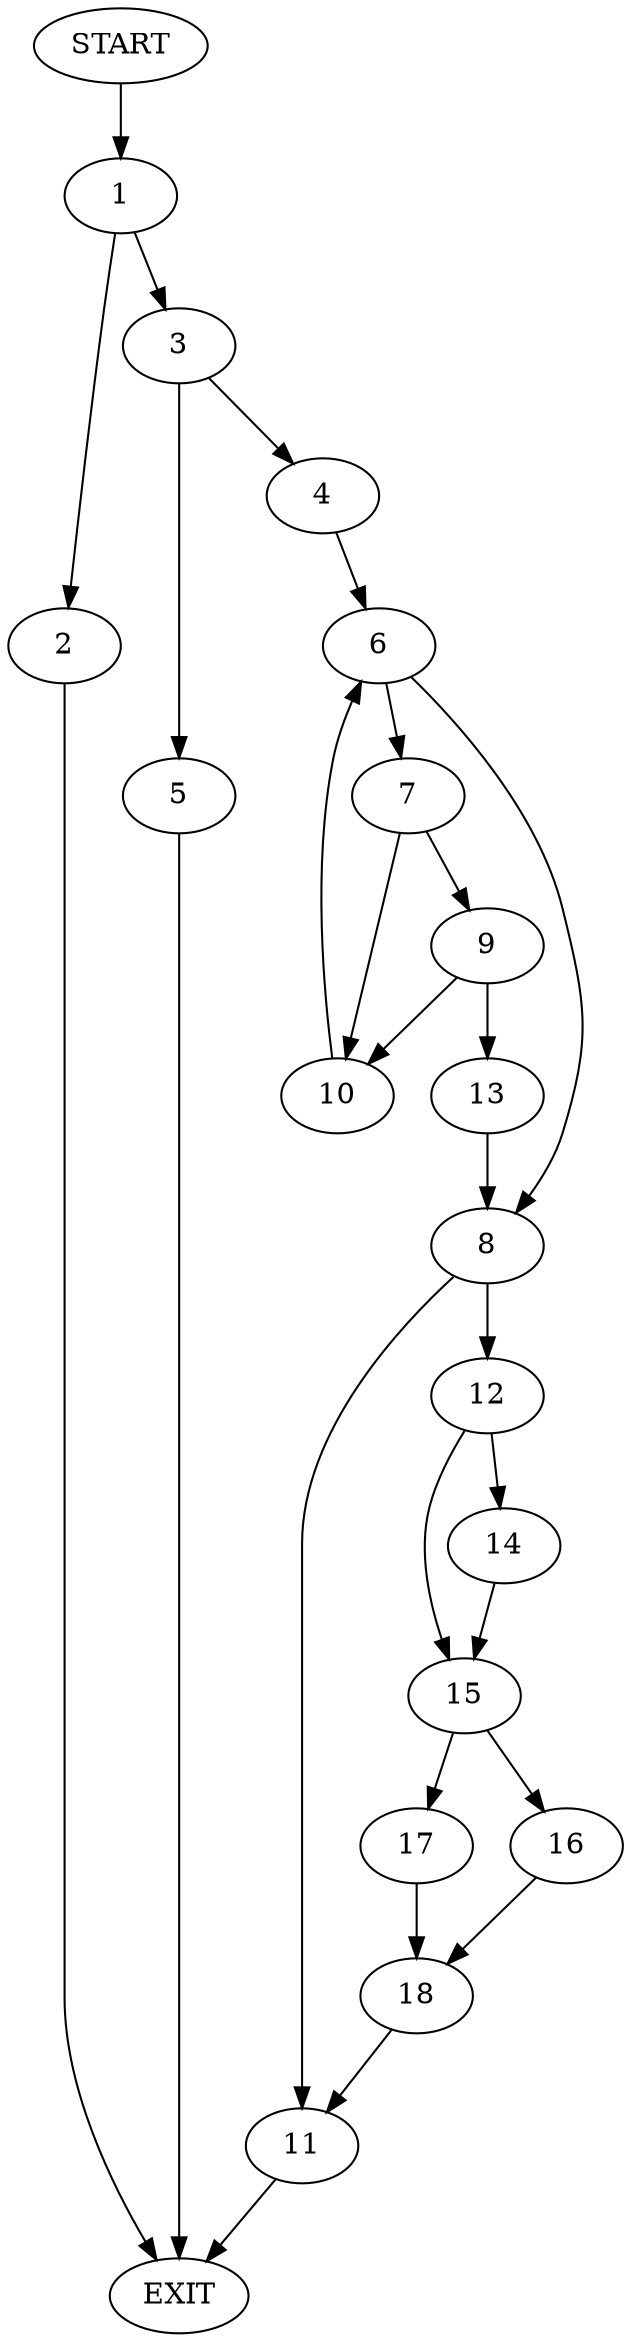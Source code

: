 digraph {
0 [label="START"]
19 [label="EXIT"]
0 -> 1
1 -> 2
1 -> 3
2 -> 19
3 -> 4
3 -> 5
5 -> 19
4 -> 6
6 -> 7
6 -> 8
7 -> 9
7 -> 10
8 -> 11
8 -> 12
10 -> 6
9 -> 13
9 -> 10
13 -> 8
11 -> 19
12 -> 14
12 -> 15
15 -> 16
15 -> 17
14 -> 15
17 -> 18
16 -> 18
18 -> 11
}
